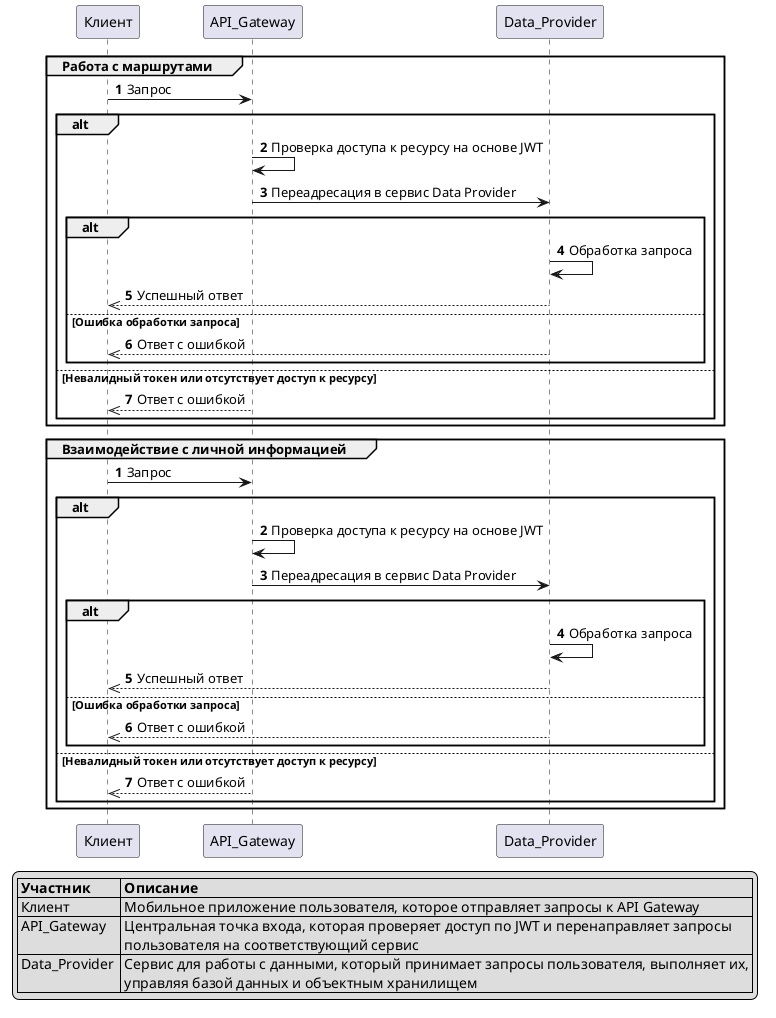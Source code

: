 @startuml
'https://plantuml.com/sequence-diagram

autonumber
group Работа с маршрутами
    Клиент -> API_Gateway: Запрос
    alt
    API_Gateway -> API_Gateway: Проверка доступа к ресурсу на основе JWT
    API_Gateway -> Data_Provider: Переадресация в сервис Data Provider
    alt
    Data_Provider -> Data_Provider: Обработка запроса
    Data_Provider -->> Клиент: Успешный ответ
    else Ошибка обработки запроса
    Data_Provider -->> Клиент:  Ответ с ошибкой
    end
    else Невалидный токен или отсутствует доступ к ресурсу
    API_Gateway -->> Клиент: Ответ с ошибкой
    end
end

autonumber
group Взаимодействие с личной информацией
    Клиент -> API_Gateway: Запрос
    alt
    API_Gateway -> API_Gateway: Проверка доступа к ресурсу на основе JWT
    API_Gateway -> Data_Provider: Переадресация в сервис Data Provider
    alt
    Data_Provider -> Data_Provider: Обработка запроса
    Data_Provider -->> Клиент: Успешный ответ
    else Ошибка обработки запроса
    Data_Provider -->> Клиент:  Ответ с ошибкой
    end
    else Невалидный токен или отсутствует доступ к ресурсу
    API_Gateway -->> Клиент: Ответ с ошибкой
    end
end

legend center
|= Участник      |= Описание |
| Клиент         | Мобильное приложение пользователя, которое отправляет запросы к API Gateway |
| API_Gateway    | Центральная точка входа, которая проверяет доступ по JWT и перенаправляет запросы \n пользователя на соответствующий сервис |
| Data_Provider  | Сервис для работы с данными, который принимает запросы пользователя, выполняет их, \n управляя базой данных и объектным хранилищем |
endlegend
@enduml